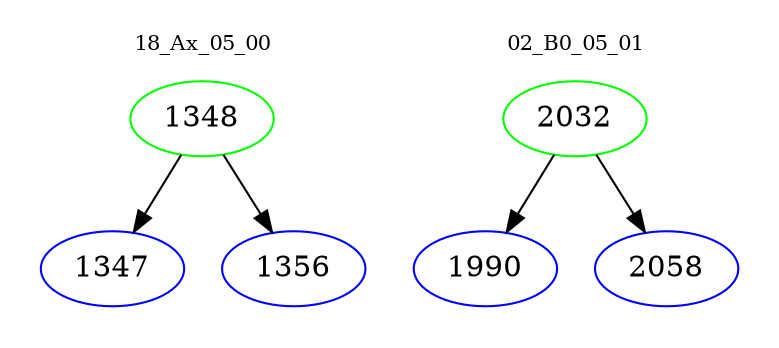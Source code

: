 digraph{
subgraph cluster_0 {
color = white
label = "18_Ax_05_00";
fontsize=10;
T0_1348 [label="1348", color="green"]
T0_1348 -> T0_1347 [color="black"]
T0_1347 [label="1347", color="blue"]
T0_1348 -> T0_1356 [color="black"]
T0_1356 [label="1356", color="blue"]
}
subgraph cluster_1 {
color = white
label = "02_B0_05_01";
fontsize=10;
T1_2032 [label="2032", color="green"]
T1_2032 -> T1_1990 [color="black"]
T1_1990 [label="1990", color="blue"]
T1_2032 -> T1_2058 [color="black"]
T1_2058 [label="2058", color="blue"]
}
}
